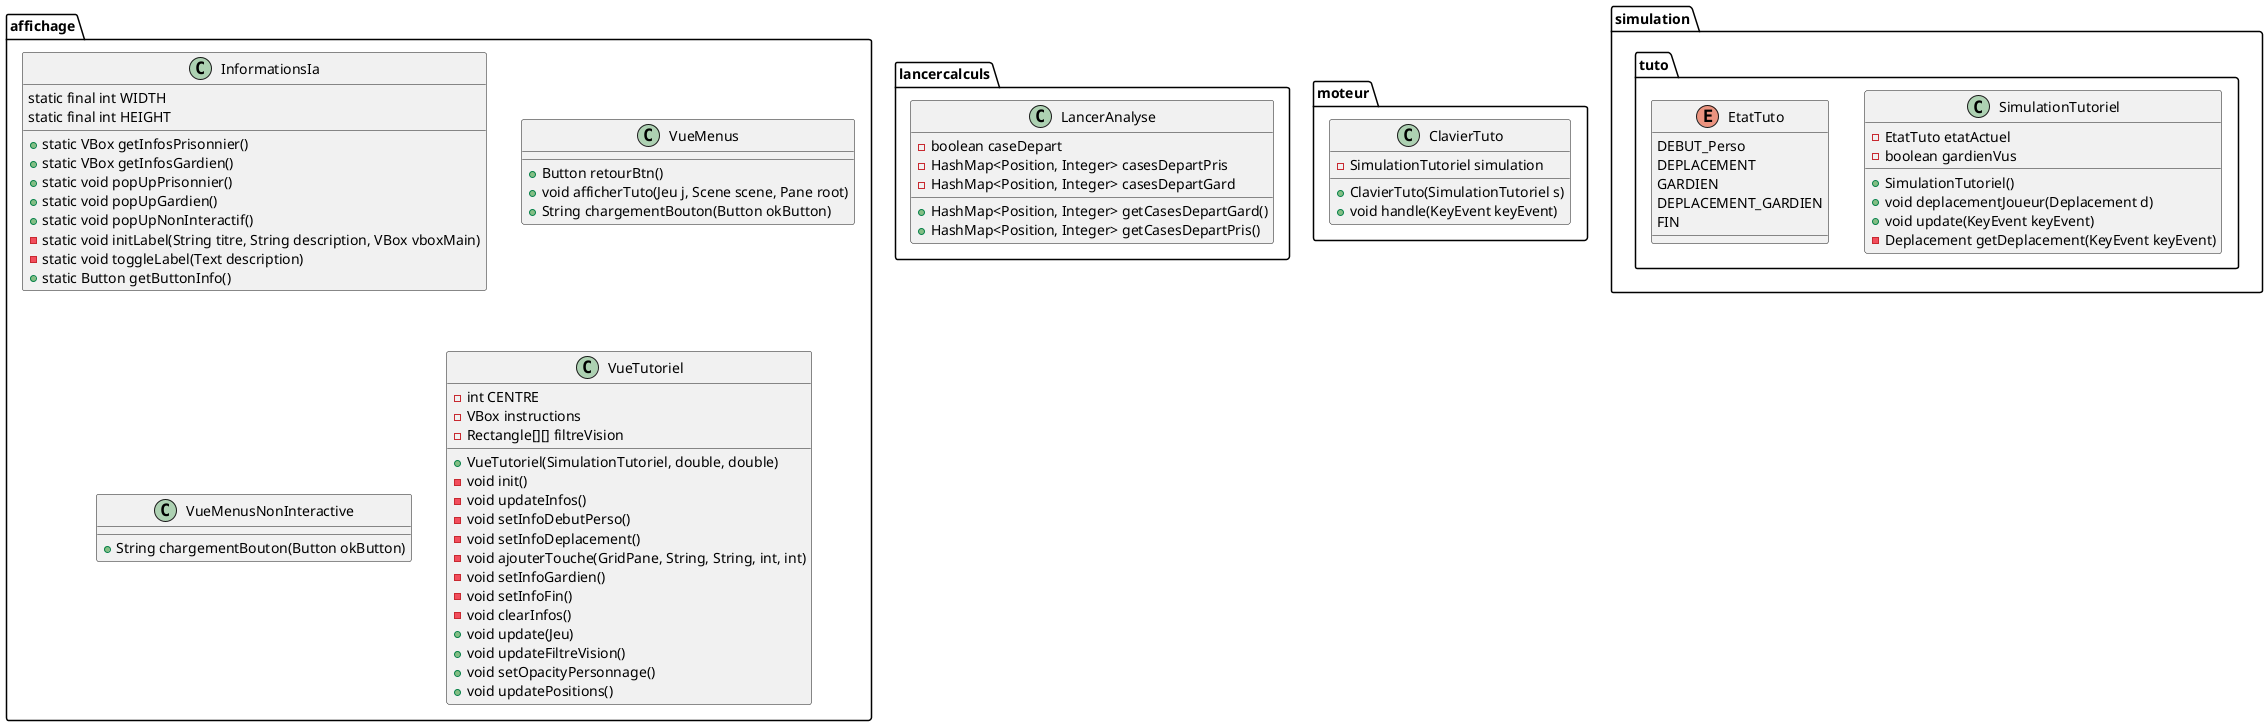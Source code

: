 @startuml
package "affichage"{
    class InformationsIa {
        static final int WIDTH
        static final int HEIGHT
        
        +static VBox getInfosPrisonnier()
        +static VBox getInfosGardien()
        +static void popUpPrisonnier()
        +static void popUpGardien()
        +static void popUpNonInteractif()
        -static void initLabel(String titre, String description, VBox vboxMain)
        -static void toggleLabel(Text description)
        +static Button getButtonInfo()
    }
    
    class VueMenus {
        + Button retourBtn()
        + void afficherTuto(Jeu j, Scene scene, Pane root)
        + String chargementBouton(Button okButton)
    }
    
    class VueMenusNonInteractive {
        + String chargementBouton(Button okButton) 
    }

    class VueTutoriel {
        - int CENTRE
        - VBox instructions
        - Rectangle[][] filtreVision
        + VueTutoriel(SimulationTutoriel, double, double)
        - void init()
        - void updateInfos()
        - void setInfoDebutPerso()
        - void setInfoDeplacement()
        - void ajouterTouche(GridPane, String, String, int, int)
        - void setInfoGardien()
        - void setInfoFin()
        - void clearInfos()
        + void update(Jeu)
        + void updateFiltreVision()
        + void setOpacityPersonnage()
        + void updatePositions()
    }
}
package lancercalculs{
    class LancerAnalyse {
        - boolean caseDepart
        - HashMap<Position, Integer> casesDepartPris
        - HashMap<Position, Integer> casesDepartGard
        + HashMap<Position, Integer> getCasesDepartGard()
        + HashMap<Position, Integer> getCasesDepartPris()
    }
    
}

package moteur {
    class ClavierTuto {
        - SimulationTutoriel simulation
        + ClavierTuto(SimulationTutoriel s)
        + void handle(KeyEvent keyEvent)
    }
}

package simulation.tuto {
    class SimulationTutoriel {
        - EtatTuto etatActuel
        - boolean gardienVus
        + SimulationTutoriel()
        + void deplacementJoueur(Deplacement d)
        + void update(KeyEvent keyEvent)
        - Deplacement getDeplacement(KeyEvent keyEvent)
    }

    enum EtatTuto {
        DEBUT_Perso
        DEPLACEMENT
        GARDIEN
        DEPLACEMENT_GARDIEN
        FIN
    }
}
@enduml
